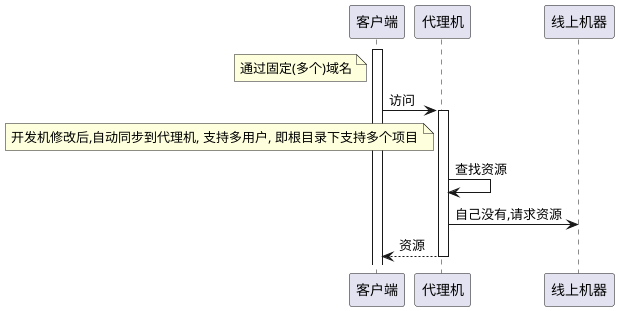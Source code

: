 @startuml

activate 客户端
note left of 客户端: 通过固定(多个)域名
客户端 -> 代理机: 访问
activate 代理机

note left of 代理机: 开发机修改后,自动同步到代理机, 支持多用户, 即根目录下支持多个项目
代理机 -> 代理机: 查找资源
代理机 -> 线上机器: 自己没有,请求资源
客户端 <-- 代理机: 资源
deactivate 代理机
@enduml